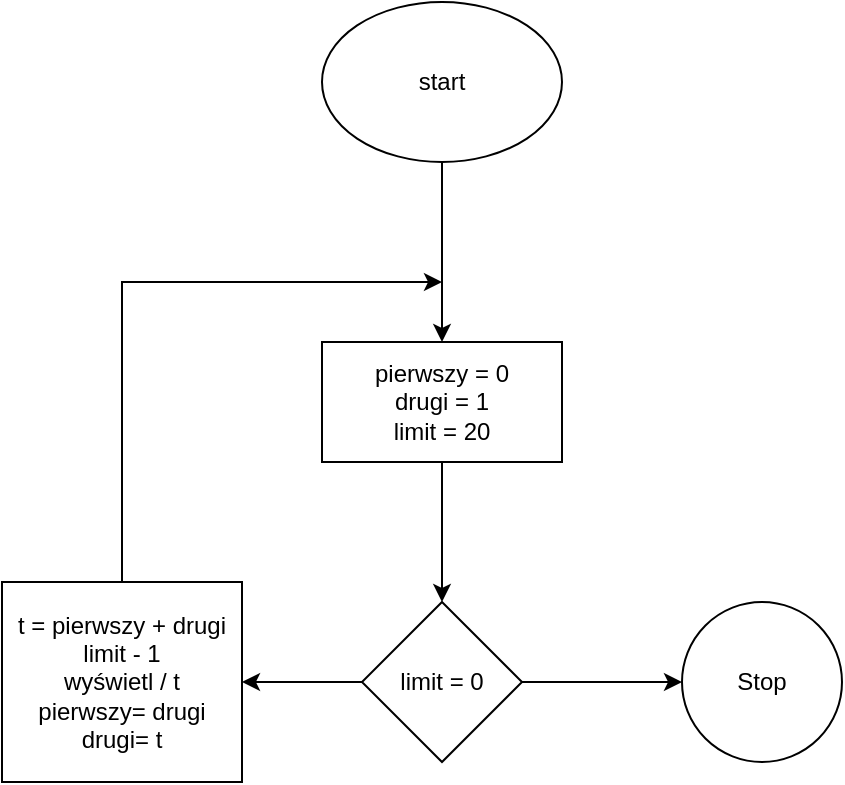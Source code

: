 <mxfile version="21.0.2" type="github">
  <diagram id="C5RBs43oDa-KdzZeNtuy" name="Page-1">
    <mxGraphModel dx="1434" dy="782" grid="1" gridSize="10" guides="1" tooltips="1" connect="1" arrows="1" fold="1" page="1" pageScale="1" pageWidth="827" pageHeight="1169" math="0" shadow="0">
      <root>
        <mxCell id="WIyWlLk6GJQsqaUBKTNV-0" />
        <mxCell id="WIyWlLk6GJQsqaUBKTNV-1" parent="WIyWlLk6GJQsqaUBKTNV-0" />
        <mxCell id="nxmnJ3cMydnvOOv2eWM2-2" value="" style="edgeStyle=orthogonalEdgeStyle;rounded=0;orthogonalLoop=1;jettySize=auto;html=1;" edge="1" parent="WIyWlLk6GJQsqaUBKTNV-1" source="nxmnJ3cMydnvOOv2eWM2-0" target="nxmnJ3cMydnvOOv2eWM2-1">
          <mxGeometry relative="1" as="geometry" />
        </mxCell>
        <mxCell id="nxmnJ3cMydnvOOv2eWM2-0" value="start" style="ellipse;whiteSpace=wrap;html=1;" vertex="1" parent="WIyWlLk6GJQsqaUBKTNV-1">
          <mxGeometry x="320" y="10" width="120" height="80" as="geometry" />
        </mxCell>
        <mxCell id="nxmnJ3cMydnvOOv2eWM2-4" value="" style="edgeStyle=orthogonalEdgeStyle;rounded=0;orthogonalLoop=1;jettySize=auto;html=1;" edge="1" parent="WIyWlLk6GJQsqaUBKTNV-1" source="nxmnJ3cMydnvOOv2eWM2-1" target="nxmnJ3cMydnvOOv2eWM2-3">
          <mxGeometry relative="1" as="geometry" />
        </mxCell>
        <mxCell id="nxmnJ3cMydnvOOv2eWM2-1" value="&lt;div&gt;pierwszy = 0&lt;/div&gt;&lt;div&gt;drugi = 1&lt;/div&gt;&lt;div&gt;limit = 20&lt;br&gt;&lt;/div&gt;" style="whiteSpace=wrap;html=1;" vertex="1" parent="WIyWlLk6GJQsqaUBKTNV-1">
          <mxGeometry x="320" y="180" width="120" height="60" as="geometry" />
        </mxCell>
        <mxCell id="nxmnJ3cMydnvOOv2eWM2-6" value="" style="edgeStyle=orthogonalEdgeStyle;rounded=0;orthogonalLoop=1;jettySize=auto;html=1;" edge="1" parent="WIyWlLk6GJQsqaUBKTNV-1" source="nxmnJ3cMydnvOOv2eWM2-3" target="nxmnJ3cMydnvOOv2eWM2-5">
          <mxGeometry relative="1" as="geometry" />
        </mxCell>
        <mxCell id="nxmnJ3cMydnvOOv2eWM2-8" value="" style="edgeStyle=orthogonalEdgeStyle;rounded=0;orthogonalLoop=1;jettySize=auto;html=1;" edge="1" parent="WIyWlLk6GJQsqaUBKTNV-1" source="nxmnJ3cMydnvOOv2eWM2-3" target="nxmnJ3cMydnvOOv2eWM2-7">
          <mxGeometry relative="1" as="geometry" />
        </mxCell>
        <mxCell id="nxmnJ3cMydnvOOv2eWM2-3" value="limit = 0" style="rhombus;whiteSpace=wrap;html=1;" vertex="1" parent="WIyWlLk6GJQsqaUBKTNV-1">
          <mxGeometry x="340" y="310" width="80" height="80" as="geometry" />
        </mxCell>
        <mxCell id="nxmnJ3cMydnvOOv2eWM2-5" value="Stop" style="ellipse;whiteSpace=wrap;html=1;" vertex="1" parent="WIyWlLk6GJQsqaUBKTNV-1">
          <mxGeometry x="500" y="310" width="80" height="80" as="geometry" />
        </mxCell>
        <mxCell id="nxmnJ3cMydnvOOv2eWM2-9" style="edgeStyle=orthogonalEdgeStyle;rounded=0;orthogonalLoop=1;jettySize=auto;html=1;" edge="1" parent="WIyWlLk6GJQsqaUBKTNV-1" source="nxmnJ3cMydnvOOv2eWM2-7">
          <mxGeometry relative="1" as="geometry">
            <mxPoint x="380" y="150" as="targetPoint" />
            <Array as="points">
              <mxPoint x="220" y="150" />
            </Array>
          </mxGeometry>
        </mxCell>
        <mxCell id="nxmnJ3cMydnvOOv2eWM2-7" value="&lt;div&gt;t = pierwszy + drugi&lt;/div&gt;&lt;div&gt;limit - 1&lt;/div&gt;&lt;div&gt;wyświetl / t&lt;/div&gt;&lt;div&gt;pierwszy= drugi&lt;/div&gt;&lt;div&gt;drugi= t&lt;br&gt;&lt;/div&gt;" style="whiteSpace=wrap;html=1;" vertex="1" parent="WIyWlLk6GJQsqaUBKTNV-1">
          <mxGeometry x="160" y="300" width="120" height="100" as="geometry" />
        </mxCell>
      </root>
    </mxGraphModel>
  </diagram>
</mxfile>
